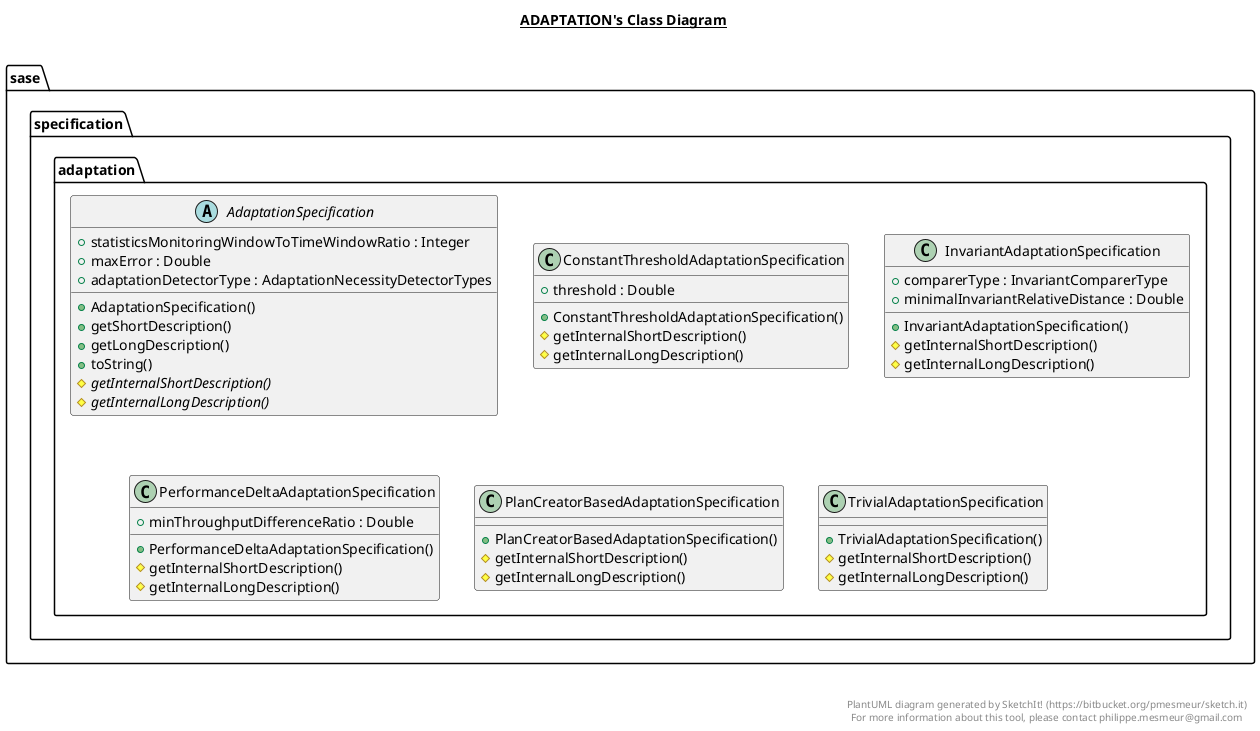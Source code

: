 @startuml

title __ADAPTATION's Class Diagram__\n

  package sase.specification {
    package sase.specification.adaptation {
      abstract class AdaptationSpecification {
          + statisticsMonitoringWindowToTimeWindowRatio : Integer
          + maxError : Double
          + adaptationDetectorType : AdaptationNecessityDetectorTypes
          + AdaptationSpecification()
          + getShortDescription()
          + getLongDescription()
          + toString()
          {abstract} # getInternalShortDescription()
          {abstract} # getInternalLongDescription()
      }
    }
  }
  

  package sase.specification {
    package sase.specification.adaptation {
      class ConstantThresholdAdaptationSpecification {
          + threshold : Double
          + ConstantThresholdAdaptationSpecification()
          # getInternalShortDescription()
          # getInternalLongDescription()
      }
    }
  }
  

  package sase.specification {
    package sase.specification.adaptation {
      class InvariantAdaptationSpecification {
          + comparerType : InvariantComparerType
          + minimalInvariantRelativeDistance : Double
          + InvariantAdaptationSpecification()
          # getInternalShortDescription()
          # getInternalLongDescription()
      }
    }
  }
  

  package sase.specification {
    package sase.specification.adaptation {
      class PerformanceDeltaAdaptationSpecification {
          + minThroughputDifferenceRatio : Double
          + PerformanceDeltaAdaptationSpecification()
          # getInternalShortDescription()
          # getInternalLongDescription()
      }
    }
  }
  

  package sase.specification {
    package sase.specification.adaptation {
      class PlanCreatorBasedAdaptationSpecification {
          + PlanCreatorBasedAdaptationSpecification()
          # getInternalShortDescription()
          # getInternalLongDescription()
      }
    }
  }
  

  package sase.specification {
    package sase.specification.adaptation {
      class TrivialAdaptationSpecification {
          + TrivialAdaptationSpecification()
          # getInternalShortDescription()
          # getInternalLongDescription()
      }
    }
  }
  



right footer


PlantUML diagram generated by SketchIt! (https://bitbucket.org/pmesmeur/sketch.it)
For more information about this tool, please contact philippe.mesmeur@gmail.com
endfooter

@enduml
